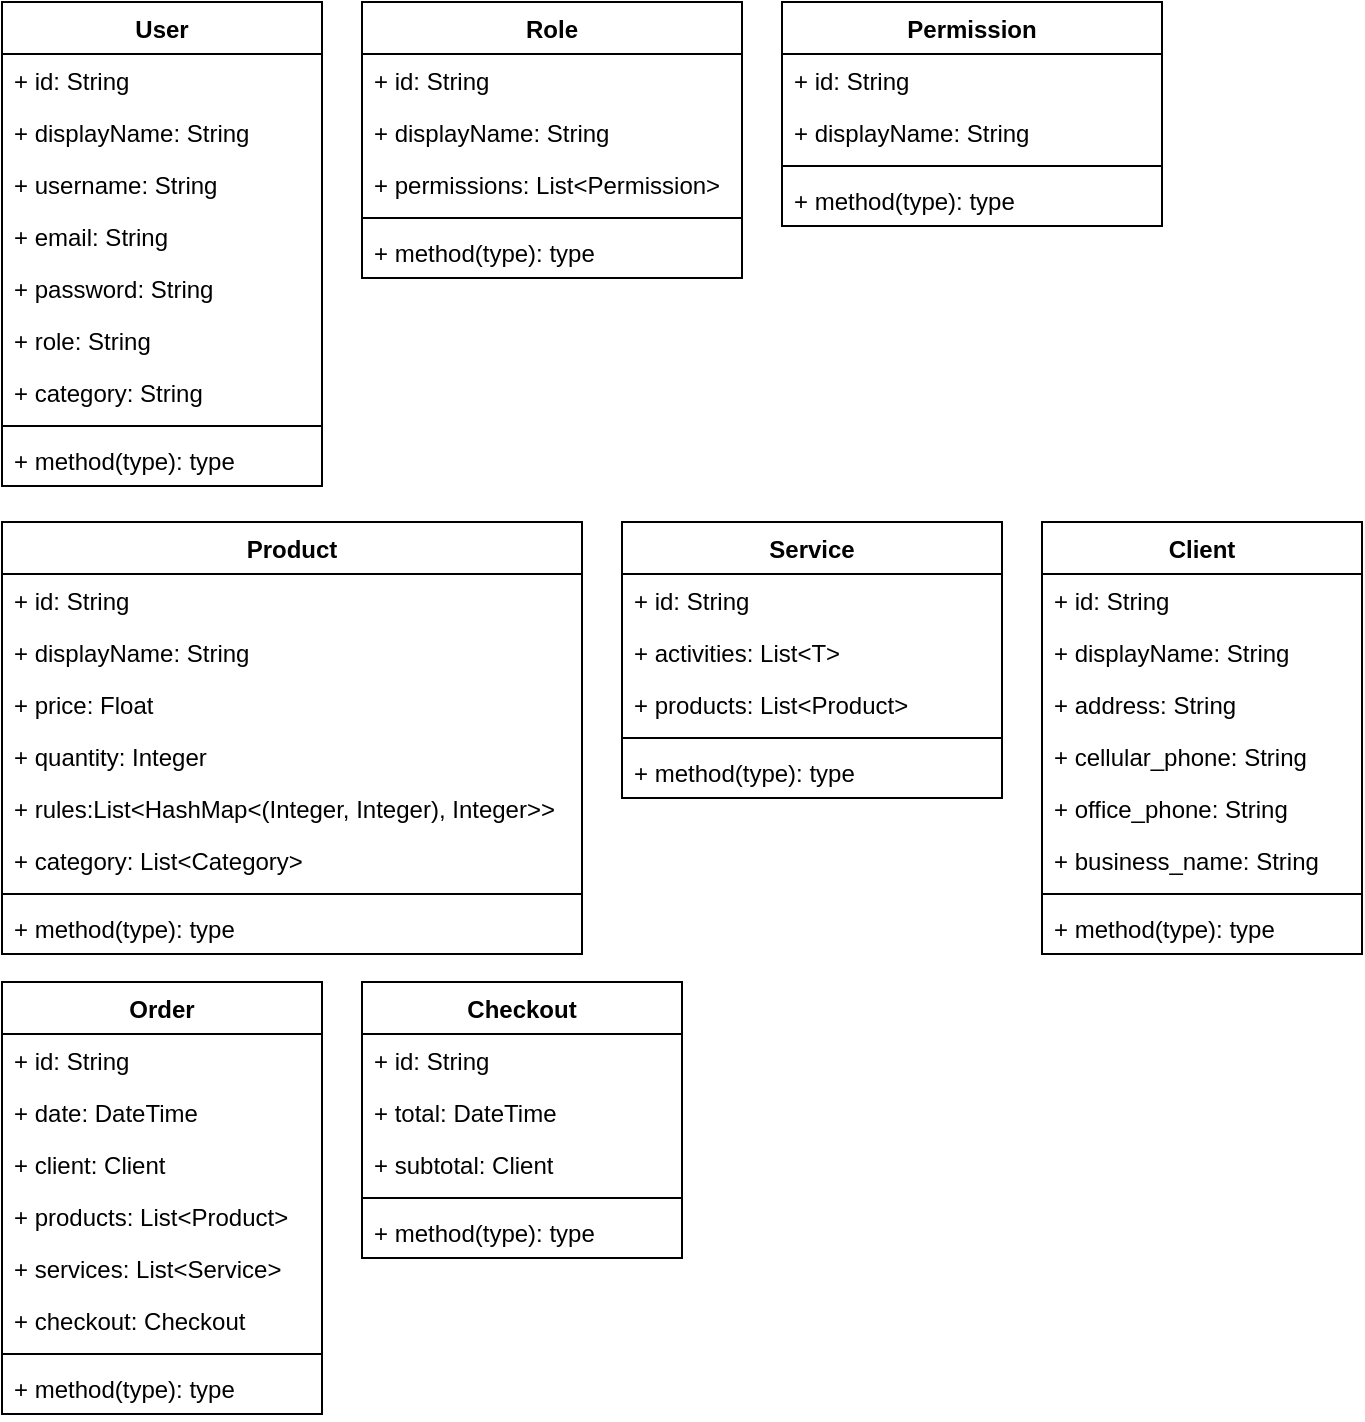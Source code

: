 <mxfile version="19.0.0" type="github">
  <diagram id="C5RBs43oDa-KdzZeNtuy" name="Page-1">
    <mxGraphModel dx="1422" dy="781" grid="1" gridSize="10" guides="1" tooltips="1" connect="1" arrows="1" fold="1" page="1" pageScale="1" pageWidth="827" pageHeight="1169" math="0" shadow="0">
      <root>
        <mxCell id="WIyWlLk6GJQsqaUBKTNV-0" />
        <mxCell id="WIyWlLk6GJQsqaUBKTNV-1" parent="WIyWlLk6GJQsqaUBKTNV-0" />
        <mxCell id="yKRpGxpRu4BYo6V_Fl4X-1" value="User" style="swimlane;fontStyle=1;align=center;verticalAlign=top;childLayout=stackLayout;horizontal=1;startSize=26;horizontalStack=0;resizeParent=1;resizeParentMax=0;resizeLast=0;collapsible=1;marginBottom=0;" vertex="1" parent="WIyWlLk6GJQsqaUBKTNV-1">
          <mxGeometry x="50" y="40" width="160" height="242" as="geometry" />
        </mxCell>
        <mxCell id="yKRpGxpRu4BYo6V_Fl4X-2" value="+ id: String" style="text;strokeColor=none;fillColor=none;align=left;verticalAlign=top;spacingLeft=4;spacingRight=4;overflow=hidden;rotatable=0;points=[[0,0.5],[1,0.5]];portConstraint=eastwest;" vertex="1" parent="yKRpGxpRu4BYo6V_Fl4X-1">
          <mxGeometry y="26" width="160" height="26" as="geometry" />
        </mxCell>
        <mxCell id="yKRpGxpRu4BYo6V_Fl4X-7" value="+ displayName: String" style="text;strokeColor=none;fillColor=none;align=left;verticalAlign=top;spacingLeft=4;spacingRight=4;overflow=hidden;rotatable=0;points=[[0,0.5],[1,0.5]];portConstraint=eastwest;" vertex="1" parent="yKRpGxpRu4BYo6V_Fl4X-1">
          <mxGeometry y="52" width="160" height="26" as="geometry" />
        </mxCell>
        <mxCell id="yKRpGxpRu4BYo6V_Fl4X-8" value="+ username: String" style="text;strokeColor=none;fillColor=none;align=left;verticalAlign=top;spacingLeft=4;spacingRight=4;overflow=hidden;rotatable=0;points=[[0,0.5],[1,0.5]];portConstraint=eastwest;" vertex="1" parent="yKRpGxpRu4BYo6V_Fl4X-1">
          <mxGeometry y="78" width="160" height="26" as="geometry" />
        </mxCell>
        <mxCell id="yKRpGxpRu4BYo6V_Fl4X-9" value="+ email: String" style="text;strokeColor=none;fillColor=none;align=left;verticalAlign=top;spacingLeft=4;spacingRight=4;overflow=hidden;rotatable=0;points=[[0,0.5],[1,0.5]];portConstraint=eastwest;" vertex="1" parent="yKRpGxpRu4BYo6V_Fl4X-1">
          <mxGeometry y="104" width="160" height="26" as="geometry" />
        </mxCell>
        <mxCell id="yKRpGxpRu4BYo6V_Fl4X-11" value="+ password: String" style="text;strokeColor=none;fillColor=none;align=left;verticalAlign=top;spacingLeft=4;spacingRight=4;overflow=hidden;rotatable=0;points=[[0,0.5],[1,0.5]];portConstraint=eastwest;" vertex="1" parent="yKRpGxpRu4BYo6V_Fl4X-1">
          <mxGeometry y="130" width="160" height="26" as="geometry" />
        </mxCell>
        <mxCell id="yKRpGxpRu4BYo6V_Fl4X-10" value="+ role: String" style="text;strokeColor=none;fillColor=none;align=left;verticalAlign=top;spacingLeft=4;spacingRight=4;overflow=hidden;rotatable=0;points=[[0,0.5],[1,0.5]];portConstraint=eastwest;" vertex="1" parent="yKRpGxpRu4BYo6V_Fl4X-1">
          <mxGeometry y="156" width="160" height="26" as="geometry" />
        </mxCell>
        <mxCell id="yKRpGxpRu4BYo6V_Fl4X-12" value="+ category: String" style="text;strokeColor=none;fillColor=none;align=left;verticalAlign=top;spacingLeft=4;spacingRight=4;overflow=hidden;rotatable=0;points=[[0,0.5],[1,0.5]];portConstraint=eastwest;" vertex="1" parent="yKRpGxpRu4BYo6V_Fl4X-1">
          <mxGeometry y="182" width="160" height="26" as="geometry" />
        </mxCell>
        <mxCell id="yKRpGxpRu4BYo6V_Fl4X-3" value="" style="line;strokeWidth=1;fillColor=none;align=left;verticalAlign=middle;spacingTop=-1;spacingLeft=3;spacingRight=3;rotatable=0;labelPosition=right;points=[];portConstraint=eastwest;" vertex="1" parent="yKRpGxpRu4BYo6V_Fl4X-1">
          <mxGeometry y="208" width="160" height="8" as="geometry" />
        </mxCell>
        <mxCell id="yKRpGxpRu4BYo6V_Fl4X-4" value="+ method(type): type" style="text;strokeColor=none;fillColor=none;align=left;verticalAlign=top;spacingLeft=4;spacingRight=4;overflow=hidden;rotatable=0;points=[[0,0.5],[1,0.5]];portConstraint=eastwest;" vertex="1" parent="yKRpGxpRu4BYo6V_Fl4X-1">
          <mxGeometry y="216" width="160" height="26" as="geometry" />
        </mxCell>
        <mxCell id="yKRpGxpRu4BYo6V_Fl4X-13" value="Role" style="swimlane;fontStyle=1;align=center;verticalAlign=top;childLayout=stackLayout;horizontal=1;startSize=26;horizontalStack=0;resizeParent=1;resizeParentMax=0;resizeLast=0;collapsible=1;marginBottom=0;" vertex="1" parent="WIyWlLk6GJQsqaUBKTNV-1">
          <mxGeometry x="230" y="40" width="190" height="138" as="geometry" />
        </mxCell>
        <mxCell id="yKRpGxpRu4BYo6V_Fl4X-14" value="+ id: String" style="text;strokeColor=none;fillColor=none;align=left;verticalAlign=top;spacingLeft=4;spacingRight=4;overflow=hidden;rotatable=0;points=[[0,0.5],[1,0.5]];portConstraint=eastwest;" vertex="1" parent="yKRpGxpRu4BYo6V_Fl4X-13">
          <mxGeometry y="26" width="190" height="26" as="geometry" />
        </mxCell>
        <mxCell id="yKRpGxpRu4BYo6V_Fl4X-15" value="+ displayName: String" style="text;strokeColor=none;fillColor=none;align=left;verticalAlign=top;spacingLeft=4;spacingRight=4;overflow=hidden;rotatable=0;points=[[0,0.5],[1,0.5]];portConstraint=eastwest;" vertex="1" parent="yKRpGxpRu4BYo6V_Fl4X-13">
          <mxGeometry y="52" width="190" height="26" as="geometry" />
        </mxCell>
        <mxCell id="yKRpGxpRu4BYo6V_Fl4X-16" value="+ permissions: List&lt;Permission&gt;" style="text;strokeColor=none;fillColor=none;align=left;verticalAlign=top;spacingLeft=4;spacingRight=4;overflow=hidden;rotatable=0;points=[[0,0.5],[1,0.5]];portConstraint=eastwest;" vertex="1" parent="yKRpGxpRu4BYo6V_Fl4X-13">
          <mxGeometry y="78" width="190" height="26" as="geometry" />
        </mxCell>
        <mxCell id="yKRpGxpRu4BYo6V_Fl4X-21" value="" style="line;strokeWidth=1;fillColor=none;align=left;verticalAlign=middle;spacingTop=-1;spacingLeft=3;spacingRight=3;rotatable=0;labelPosition=right;points=[];portConstraint=eastwest;" vertex="1" parent="yKRpGxpRu4BYo6V_Fl4X-13">
          <mxGeometry y="104" width="190" height="8" as="geometry" />
        </mxCell>
        <mxCell id="yKRpGxpRu4BYo6V_Fl4X-22" value="+ method(type): type" style="text;strokeColor=none;fillColor=none;align=left;verticalAlign=top;spacingLeft=4;spacingRight=4;overflow=hidden;rotatable=0;points=[[0,0.5],[1,0.5]];portConstraint=eastwest;" vertex="1" parent="yKRpGxpRu4BYo6V_Fl4X-13">
          <mxGeometry y="112" width="190" height="26" as="geometry" />
        </mxCell>
        <mxCell id="yKRpGxpRu4BYo6V_Fl4X-23" value="Permission" style="swimlane;fontStyle=1;align=center;verticalAlign=top;childLayout=stackLayout;horizontal=1;startSize=26;horizontalStack=0;resizeParent=1;resizeParentMax=0;resizeLast=0;collapsible=1;marginBottom=0;" vertex="1" parent="WIyWlLk6GJQsqaUBKTNV-1">
          <mxGeometry x="440" y="40" width="190" height="112" as="geometry" />
        </mxCell>
        <mxCell id="yKRpGxpRu4BYo6V_Fl4X-24" value="+ id: String" style="text;strokeColor=none;fillColor=none;align=left;verticalAlign=top;spacingLeft=4;spacingRight=4;overflow=hidden;rotatable=0;points=[[0,0.5],[1,0.5]];portConstraint=eastwest;" vertex="1" parent="yKRpGxpRu4BYo6V_Fl4X-23">
          <mxGeometry y="26" width="190" height="26" as="geometry" />
        </mxCell>
        <mxCell id="yKRpGxpRu4BYo6V_Fl4X-25" value="+ displayName: String" style="text;strokeColor=none;fillColor=none;align=left;verticalAlign=top;spacingLeft=4;spacingRight=4;overflow=hidden;rotatable=0;points=[[0,0.5],[1,0.5]];portConstraint=eastwest;" vertex="1" parent="yKRpGxpRu4BYo6V_Fl4X-23">
          <mxGeometry y="52" width="190" height="26" as="geometry" />
        </mxCell>
        <mxCell id="yKRpGxpRu4BYo6V_Fl4X-27" value="" style="line;strokeWidth=1;fillColor=none;align=left;verticalAlign=middle;spacingTop=-1;spacingLeft=3;spacingRight=3;rotatable=0;labelPosition=right;points=[];portConstraint=eastwest;" vertex="1" parent="yKRpGxpRu4BYo6V_Fl4X-23">
          <mxGeometry y="78" width="190" height="8" as="geometry" />
        </mxCell>
        <mxCell id="yKRpGxpRu4BYo6V_Fl4X-28" value="+ method(type): type" style="text;strokeColor=none;fillColor=none;align=left;verticalAlign=top;spacingLeft=4;spacingRight=4;overflow=hidden;rotatable=0;points=[[0,0.5],[1,0.5]];portConstraint=eastwest;" vertex="1" parent="yKRpGxpRu4BYo6V_Fl4X-23">
          <mxGeometry y="86" width="190" height="26" as="geometry" />
        </mxCell>
        <mxCell id="yKRpGxpRu4BYo6V_Fl4X-34" value="Product" style="swimlane;fontStyle=1;align=center;verticalAlign=top;childLayout=stackLayout;horizontal=1;startSize=26;horizontalStack=0;resizeParent=1;resizeParentMax=0;resizeLast=0;collapsible=1;marginBottom=0;" vertex="1" parent="WIyWlLk6GJQsqaUBKTNV-1">
          <mxGeometry x="50" y="300" width="290" height="216" as="geometry" />
        </mxCell>
        <mxCell id="yKRpGxpRu4BYo6V_Fl4X-35" value="+ id: String" style="text;strokeColor=none;fillColor=none;align=left;verticalAlign=top;spacingLeft=4;spacingRight=4;overflow=hidden;rotatable=0;points=[[0,0.5],[1,0.5]];portConstraint=eastwest;" vertex="1" parent="yKRpGxpRu4BYo6V_Fl4X-34">
          <mxGeometry y="26" width="290" height="26" as="geometry" />
        </mxCell>
        <mxCell id="yKRpGxpRu4BYo6V_Fl4X-36" value="+ displayName: String" style="text;strokeColor=none;fillColor=none;align=left;verticalAlign=top;spacingLeft=4;spacingRight=4;overflow=hidden;rotatable=0;points=[[0,0.5],[1,0.5]];portConstraint=eastwest;" vertex="1" parent="yKRpGxpRu4BYo6V_Fl4X-34">
          <mxGeometry y="52" width="290" height="26" as="geometry" />
        </mxCell>
        <mxCell id="yKRpGxpRu4BYo6V_Fl4X-37" value="+ price: Float" style="text;strokeColor=none;fillColor=none;align=left;verticalAlign=top;spacingLeft=4;spacingRight=4;overflow=hidden;rotatable=0;points=[[0,0.5],[1,0.5]];portConstraint=eastwest;" vertex="1" parent="yKRpGxpRu4BYo6V_Fl4X-34">
          <mxGeometry y="78" width="290" height="26" as="geometry" />
        </mxCell>
        <mxCell id="yKRpGxpRu4BYo6V_Fl4X-38" value="+ quantity: Integer" style="text;strokeColor=none;fillColor=none;align=left;verticalAlign=top;spacingLeft=4;spacingRight=4;overflow=hidden;rotatable=0;points=[[0,0.5],[1,0.5]];portConstraint=eastwest;" vertex="1" parent="yKRpGxpRu4BYo6V_Fl4X-34">
          <mxGeometry y="104" width="290" height="26" as="geometry" />
        </mxCell>
        <mxCell id="yKRpGxpRu4BYo6V_Fl4X-39" value="+ rules:List&lt;HashMap&lt;(Integer, Integer), Integer&gt;&gt;" style="text;strokeColor=none;fillColor=none;align=left;verticalAlign=top;spacingLeft=4;spacingRight=4;overflow=hidden;rotatable=0;points=[[0,0.5],[1,0.5]];portConstraint=eastwest;" vertex="1" parent="yKRpGxpRu4BYo6V_Fl4X-34">
          <mxGeometry y="130" width="290" height="26" as="geometry" />
        </mxCell>
        <mxCell id="yKRpGxpRu4BYo6V_Fl4X-40" value="+ category: List&lt;Category&gt;" style="text;strokeColor=none;fillColor=none;align=left;verticalAlign=top;spacingLeft=4;spacingRight=4;overflow=hidden;rotatable=0;points=[[0,0.5],[1,0.5]];portConstraint=eastwest;" vertex="1" parent="yKRpGxpRu4BYo6V_Fl4X-34">
          <mxGeometry y="156" width="290" height="26" as="geometry" />
        </mxCell>
        <mxCell id="yKRpGxpRu4BYo6V_Fl4X-42" value="" style="line;strokeWidth=1;fillColor=none;align=left;verticalAlign=middle;spacingTop=-1;spacingLeft=3;spacingRight=3;rotatable=0;labelPosition=right;points=[];portConstraint=eastwest;" vertex="1" parent="yKRpGxpRu4BYo6V_Fl4X-34">
          <mxGeometry y="182" width="290" height="8" as="geometry" />
        </mxCell>
        <mxCell id="yKRpGxpRu4BYo6V_Fl4X-43" value="+ method(type): type" style="text;strokeColor=none;fillColor=none;align=left;verticalAlign=top;spacingLeft=4;spacingRight=4;overflow=hidden;rotatable=0;points=[[0,0.5],[1,0.5]];portConstraint=eastwest;" vertex="1" parent="yKRpGxpRu4BYo6V_Fl4X-34">
          <mxGeometry y="190" width="290" height="26" as="geometry" />
        </mxCell>
        <mxCell id="yKRpGxpRu4BYo6V_Fl4X-44" value="Service" style="swimlane;fontStyle=1;align=center;verticalAlign=top;childLayout=stackLayout;horizontal=1;startSize=26;horizontalStack=0;resizeParent=1;resizeParentMax=0;resizeLast=0;collapsible=1;marginBottom=0;" vertex="1" parent="WIyWlLk6GJQsqaUBKTNV-1">
          <mxGeometry x="360" y="300" width="190" height="138" as="geometry" />
        </mxCell>
        <mxCell id="yKRpGxpRu4BYo6V_Fl4X-45" value="+ id: String" style="text;strokeColor=none;fillColor=none;align=left;verticalAlign=top;spacingLeft=4;spacingRight=4;overflow=hidden;rotatable=0;points=[[0,0.5],[1,0.5]];portConstraint=eastwest;" vertex="1" parent="yKRpGxpRu4BYo6V_Fl4X-44">
          <mxGeometry y="26" width="190" height="26" as="geometry" />
        </mxCell>
        <mxCell id="yKRpGxpRu4BYo6V_Fl4X-46" value="+ activities: List&lt;T&gt;" style="text;strokeColor=none;fillColor=none;align=left;verticalAlign=top;spacingLeft=4;spacingRight=4;overflow=hidden;rotatable=0;points=[[0,0.5],[1,0.5]];portConstraint=eastwest;" vertex="1" parent="yKRpGxpRu4BYo6V_Fl4X-44">
          <mxGeometry y="52" width="190" height="26" as="geometry" />
        </mxCell>
        <mxCell id="yKRpGxpRu4BYo6V_Fl4X-47" value="+ products: List&lt;Product&gt;" style="text;strokeColor=none;fillColor=none;align=left;verticalAlign=top;spacingLeft=4;spacingRight=4;overflow=hidden;rotatable=0;points=[[0,0.5],[1,0.5]];portConstraint=eastwest;" vertex="1" parent="yKRpGxpRu4BYo6V_Fl4X-44">
          <mxGeometry y="78" width="190" height="26" as="geometry" />
        </mxCell>
        <mxCell id="yKRpGxpRu4BYo6V_Fl4X-48" value="" style="line;strokeWidth=1;fillColor=none;align=left;verticalAlign=middle;spacingTop=-1;spacingLeft=3;spacingRight=3;rotatable=0;labelPosition=right;points=[];portConstraint=eastwest;" vertex="1" parent="yKRpGxpRu4BYo6V_Fl4X-44">
          <mxGeometry y="104" width="190" height="8" as="geometry" />
        </mxCell>
        <mxCell id="yKRpGxpRu4BYo6V_Fl4X-49" value="+ method(type): type" style="text;strokeColor=none;fillColor=none;align=left;verticalAlign=top;spacingLeft=4;spacingRight=4;overflow=hidden;rotatable=0;points=[[0,0.5],[1,0.5]];portConstraint=eastwest;" vertex="1" parent="yKRpGxpRu4BYo6V_Fl4X-44">
          <mxGeometry y="112" width="190" height="26" as="geometry" />
        </mxCell>
        <mxCell id="yKRpGxpRu4BYo6V_Fl4X-50" value="Client" style="swimlane;fontStyle=1;align=center;verticalAlign=top;childLayout=stackLayout;horizontal=1;startSize=26;horizontalStack=0;resizeParent=1;resizeParentMax=0;resizeLast=0;collapsible=1;marginBottom=0;" vertex="1" parent="WIyWlLk6GJQsqaUBKTNV-1">
          <mxGeometry x="570" y="300" width="160" height="216" as="geometry" />
        </mxCell>
        <mxCell id="yKRpGxpRu4BYo6V_Fl4X-51" value="+ id: String" style="text;strokeColor=none;fillColor=none;align=left;verticalAlign=top;spacingLeft=4;spacingRight=4;overflow=hidden;rotatable=0;points=[[0,0.5],[1,0.5]];portConstraint=eastwest;" vertex="1" parent="yKRpGxpRu4BYo6V_Fl4X-50">
          <mxGeometry y="26" width="160" height="26" as="geometry" />
        </mxCell>
        <mxCell id="yKRpGxpRu4BYo6V_Fl4X-52" value="+ displayName: String" style="text;strokeColor=none;fillColor=none;align=left;verticalAlign=top;spacingLeft=4;spacingRight=4;overflow=hidden;rotatable=0;points=[[0,0.5],[1,0.5]];portConstraint=eastwest;" vertex="1" parent="yKRpGxpRu4BYo6V_Fl4X-50">
          <mxGeometry y="52" width="160" height="26" as="geometry" />
        </mxCell>
        <mxCell id="yKRpGxpRu4BYo6V_Fl4X-53" value="+ address: String" style="text;strokeColor=none;fillColor=none;align=left;verticalAlign=top;spacingLeft=4;spacingRight=4;overflow=hidden;rotatable=0;points=[[0,0.5],[1,0.5]];portConstraint=eastwest;" vertex="1" parent="yKRpGxpRu4BYo6V_Fl4X-50">
          <mxGeometry y="78" width="160" height="26" as="geometry" />
        </mxCell>
        <mxCell id="yKRpGxpRu4BYo6V_Fl4X-54" value="+ cellular_phone: String" style="text;strokeColor=none;fillColor=none;align=left;verticalAlign=top;spacingLeft=4;spacingRight=4;overflow=hidden;rotatable=0;points=[[0,0.5],[1,0.5]];portConstraint=eastwest;" vertex="1" parent="yKRpGxpRu4BYo6V_Fl4X-50">
          <mxGeometry y="104" width="160" height="26" as="geometry" />
        </mxCell>
        <mxCell id="yKRpGxpRu4BYo6V_Fl4X-55" value="+ office_phone: String" style="text;strokeColor=none;fillColor=none;align=left;verticalAlign=top;spacingLeft=4;spacingRight=4;overflow=hidden;rotatable=0;points=[[0,0.5],[1,0.5]];portConstraint=eastwest;" vertex="1" parent="yKRpGxpRu4BYo6V_Fl4X-50">
          <mxGeometry y="130" width="160" height="26" as="geometry" />
        </mxCell>
        <mxCell id="yKRpGxpRu4BYo6V_Fl4X-56" value="+ business_name: String" style="text;strokeColor=none;fillColor=none;align=left;verticalAlign=top;spacingLeft=4;spacingRight=4;overflow=hidden;rotatable=0;points=[[0,0.5],[1,0.5]];portConstraint=eastwest;" vertex="1" parent="yKRpGxpRu4BYo6V_Fl4X-50">
          <mxGeometry y="156" width="160" height="26" as="geometry" />
        </mxCell>
        <mxCell id="yKRpGxpRu4BYo6V_Fl4X-58" value="" style="line;strokeWidth=1;fillColor=none;align=left;verticalAlign=middle;spacingTop=-1;spacingLeft=3;spacingRight=3;rotatable=0;labelPosition=right;points=[];portConstraint=eastwest;" vertex="1" parent="yKRpGxpRu4BYo6V_Fl4X-50">
          <mxGeometry y="182" width="160" height="8" as="geometry" />
        </mxCell>
        <mxCell id="yKRpGxpRu4BYo6V_Fl4X-59" value="+ method(type): type" style="text;strokeColor=none;fillColor=none;align=left;verticalAlign=top;spacingLeft=4;spacingRight=4;overflow=hidden;rotatable=0;points=[[0,0.5],[1,0.5]];portConstraint=eastwest;" vertex="1" parent="yKRpGxpRu4BYo6V_Fl4X-50">
          <mxGeometry y="190" width="160" height="26" as="geometry" />
        </mxCell>
        <mxCell id="yKRpGxpRu4BYo6V_Fl4X-60" value="Order" style="swimlane;fontStyle=1;align=center;verticalAlign=top;childLayout=stackLayout;horizontal=1;startSize=26;horizontalStack=0;resizeParent=1;resizeParentMax=0;resizeLast=0;collapsible=1;marginBottom=0;" vertex="1" parent="WIyWlLk6GJQsqaUBKTNV-1">
          <mxGeometry x="50" y="530" width="160" height="216" as="geometry" />
        </mxCell>
        <mxCell id="yKRpGxpRu4BYo6V_Fl4X-61" value="+ id: String" style="text;strokeColor=none;fillColor=none;align=left;verticalAlign=top;spacingLeft=4;spacingRight=4;overflow=hidden;rotatable=0;points=[[0,0.5],[1,0.5]];portConstraint=eastwest;" vertex="1" parent="yKRpGxpRu4BYo6V_Fl4X-60">
          <mxGeometry y="26" width="160" height="26" as="geometry" />
        </mxCell>
        <mxCell id="yKRpGxpRu4BYo6V_Fl4X-62" value="+ date: DateTime" style="text;strokeColor=none;fillColor=none;align=left;verticalAlign=top;spacingLeft=4;spacingRight=4;overflow=hidden;rotatable=0;points=[[0,0.5],[1,0.5]];portConstraint=eastwest;" vertex="1" parent="yKRpGxpRu4BYo6V_Fl4X-60">
          <mxGeometry y="52" width="160" height="26" as="geometry" />
        </mxCell>
        <mxCell id="yKRpGxpRu4BYo6V_Fl4X-63" value="+ client: Client" style="text;strokeColor=none;fillColor=none;align=left;verticalAlign=top;spacingLeft=4;spacingRight=4;overflow=hidden;rotatable=0;points=[[0,0.5],[1,0.5]];portConstraint=eastwest;" vertex="1" parent="yKRpGxpRu4BYo6V_Fl4X-60">
          <mxGeometry y="78" width="160" height="26" as="geometry" />
        </mxCell>
        <mxCell id="yKRpGxpRu4BYo6V_Fl4X-64" value="+ products: List&lt;Product&gt;" style="text;strokeColor=none;fillColor=none;align=left;verticalAlign=top;spacingLeft=4;spacingRight=4;overflow=hidden;rotatable=0;points=[[0,0.5],[1,0.5]];portConstraint=eastwest;" vertex="1" parent="yKRpGxpRu4BYo6V_Fl4X-60">
          <mxGeometry y="104" width="160" height="26" as="geometry" />
        </mxCell>
        <mxCell id="yKRpGxpRu4BYo6V_Fl4X-65" value="+ services: List&lt;Service&gt;" style="text;strokeColor=none;fillColor=none;align=left;verticalAlign=top;spacingLeft=4;spacingRight=4;overflow=hidden;rotatable=0;points=[[0,0.5],[1,0.5]];portConstraint=eastwest;" vertex="1" parent="yKRpGxpRu4BYo6V_Fl4X-60">
          <mxGeometry y="130" width="160" height="26" as="geometry" />
        </mxCell>
        <mxCell id="yKRpGxpRu4BYo6V_Fl4X-66" value="+ checkout: Checkout" style="text;strokeColor=none;fillColor=none;align=left;verticalAlign=top;spacingLeft=4;spacingRight=4;overflow=hidden;rotatable=0;points=[[0,0.5],[1,0.5]];portConstraint=eastwest;" vertex="1" parent="yKRpGxpRu4BYo6V_Fl4X-60">
          <mxGeometry y="156" width="160" height="26" as="geometry" />
        </mxCell>
        <mxCell id="yKRpGxpRu4BYo6V_Fl4X-68" value="" style="line;strokeWidth=1;fillColor=none;align=left;verticalAlign=middle;spacingTop=-1;spacingLeft=3;spacingRight=3;rotatable=0;labelPosition=right;points=[];portConstraint=eastwest;" vertex="1" parent="yKRpGxpRu4BYo6V_Fl4X-60">
          <mxGeometry y="182" width="160" height="8" as="geometry" />
        </mxCell>
        <mxCell id="yKRpGxpRu4BYo6V_Fl4X-69" value="+ method(type): type" style="text;strokeColor=none;fillColor=none;align=left;verticalAlign=top;spacingLeft=4;spacingRight=4;overflow=hidden;rotatable=0;points=[[0,0.5],[1,0.5]];portConstraint=eastwest;" vertex="1" parent="yKRpGxpRu4BYo6V_Fl4X-60">
          <mxGeometry y="190" width="160" height="26" as="geometry" />
        </mxCell>
        <mxCell id="yKRpGxpRu4BYo6V_Fl4X-70" value="Checkout" style="swimlane;fontStyle=1;align=center;verticalAlign=top;childLayout=stackLayout;horizontal=1;startSize=26;horizontalStack=0;resizeParent=1;resizeParentMax=0;resizeLast=0;collapsible=1;marginBottom=0;" vertex="1" parent="WIyWlLk6GJQsqaUBKTNV-1">
          <mxGeometry x="230" y="530" width="160" height="138" as="geometry" />
        </mxCell>
        <mxCell id="yKRpGxpRu4BYo6V_Fl4X-71" value="+ id: String" style="text;strokeColor=none;fillColor=none;align=left;verticalAlign=top;spacingLeft=4;spacingRight=4;overflow=hidden;rotatable=0;points=[[0,0.5],[1,0.5]];portConstraint=eastwest;" vertex="1" parent="yKRpGxpRu4BYo6V_Fl4X-70">
          <mxGeometry y="26" width="160" height="26" as="geometry" />
        </mxCell>
        <mxCell id="yKRpGxpRu4BYo6V_Fl4X-72" value="+ total: DateTime" style="text;strokeColor=none;fillColor=none;align=left;verticalAlign=top;spacingLeft=4;spacingRight=4;overflow=hidden;rotatable=0;points=[[0,0.5],[1,0.5]];portConstraint=eastwest;" vertex="1" parent="yKRpGxpRu4BYo6V_Fl4X-70">
          <mxGeometry y="52" width="160" height="26" as="geometry" />
        </mxCell>
        <mxCell id="yKRpGxpRu4BYo6V_Fl4X-73" value="+ subtotal: Client" style="text;strokeColor=none;fillColor=none;align=left;verticalAlign=top;spacingLeft=4;spacingRight=4;overflow=hidden;rotatable=0;points=[[0,0.5],[1,0.5]];portConstraint=eastwest;" vertex="1" parent="yKRpGxpRu4BYo6V_Fl4X-70">
          <mxGeometry y="78" width="160" height="26" as="geometry" />
        </mxCell>
        <mxCell id="yKRpGxpRu4BYo6V_Fl4X-77" value="" style="line;strokeWidth=1;fillColor=none;align=left;verticalAlign=middle;spacingTop=-1;spacingLeft=3;spacingRight=3;rotatable=0;labelPosition=right;points=[];portConstraint=eastwest;" vertex="1" parent="yKRpGxpRu4BYo6V_Fl4X-70">
          <mxGeometry y="104" width="160" height="8" as="geometry" />
        </mxCell>
        <mxCell id="yKRpGxpRu4BYo6V_Fl4X-78" value="+ method(type): type" style="text;strokeColor=none;fillColor=none;align=left;verticalAlign=top;spacingLeft=4;spacingRight=4;overflow=hidden;rotatable=0;points=[[0,0.5],[1,0.5]];portConstraint=eastwest;" vertex="1" parent="yKRpGxpRu4BYo6V_Fl4X-70">
          <mxGeometry y="112" width="160" height="26" as="geometry" />
        </mxCell>
      </root>
    </mxGraphModel>
  </diagram>
</mxfile>
